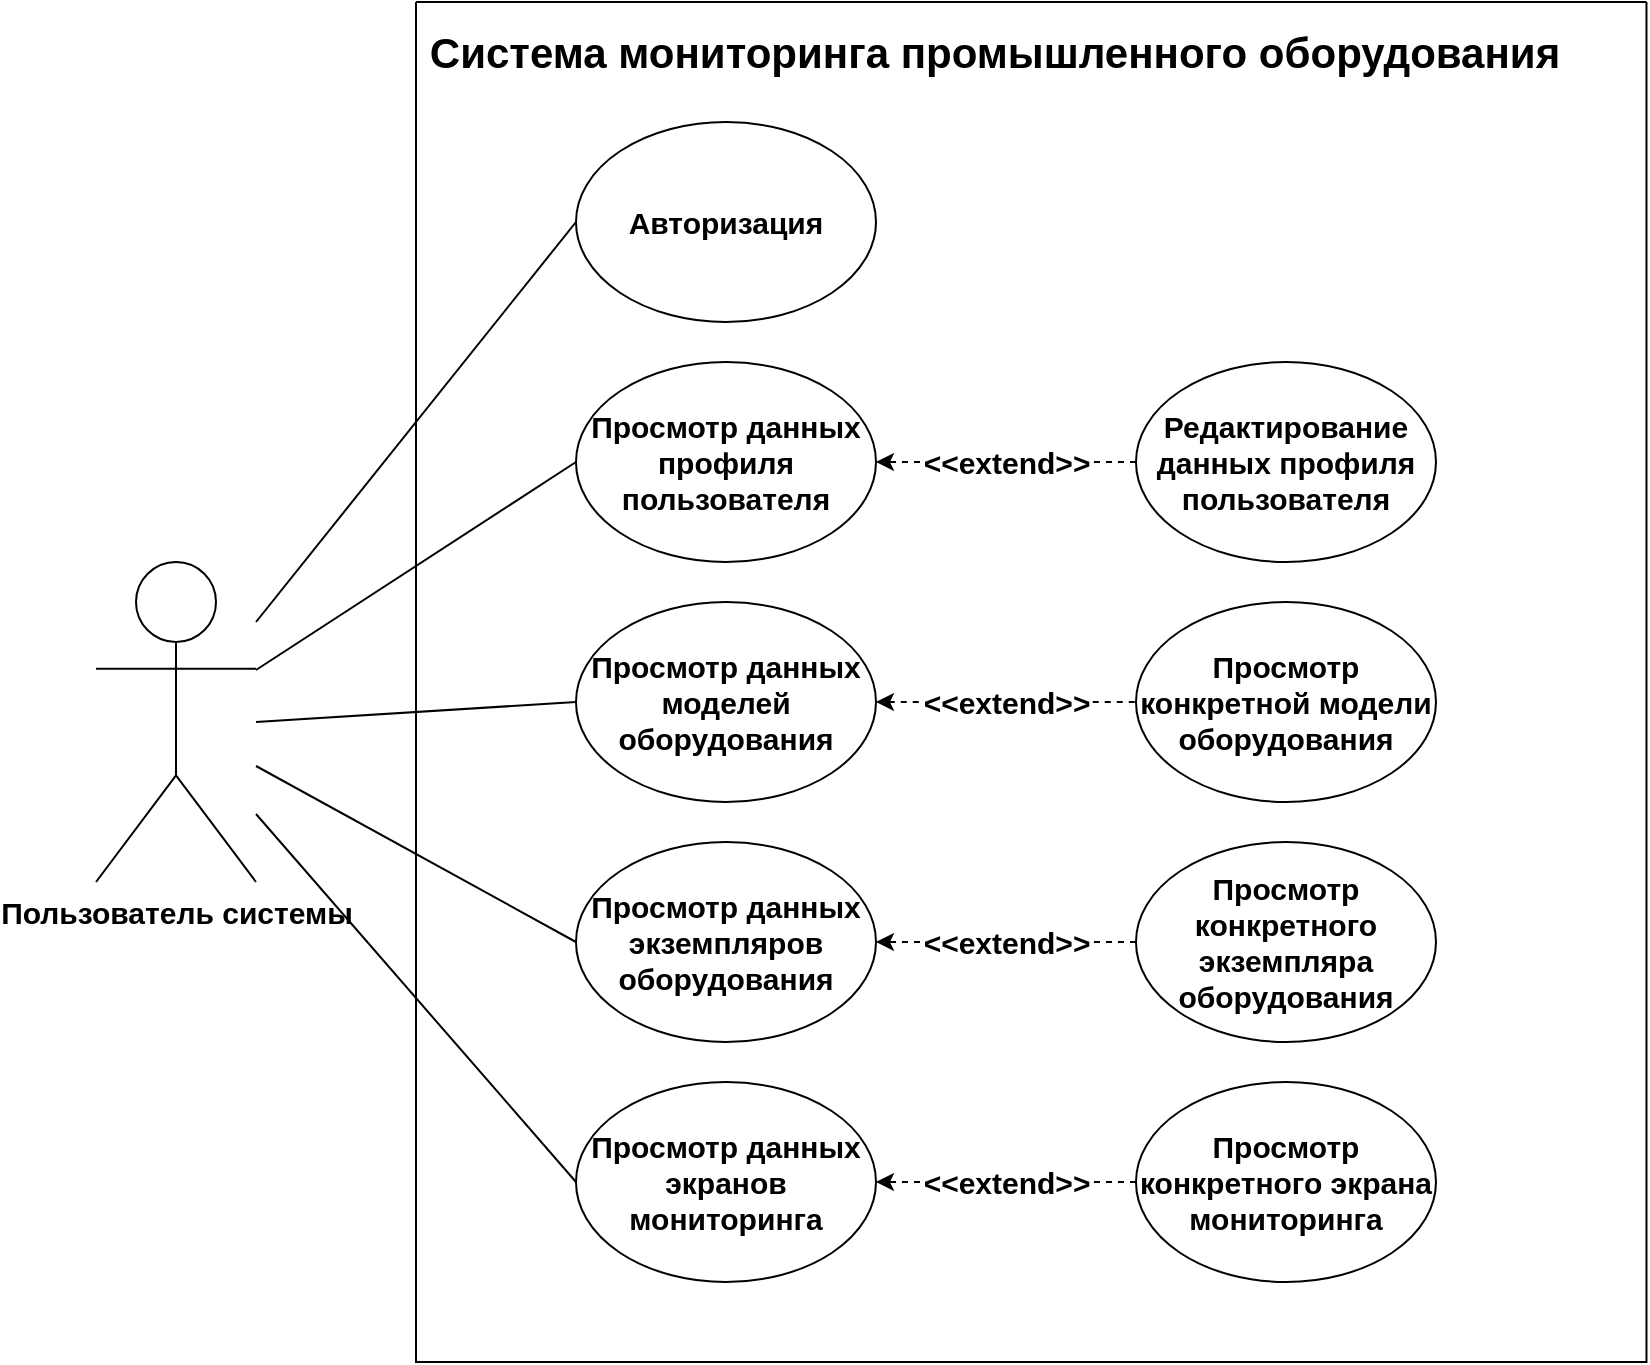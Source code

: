 <mxfile version="14.6.12" type="device"><diagram id="1eEwsLm97YfKVC_2imgf" name="Page-1"><mxGraphModel dx="2073" dy="1449" grid="1" gridSize="10" guides="1" tooltips="1" connect="1" arrows="1" fold="1" page="0" pageScale="1" pageWidth="827" pageHeight="1169" math="0" shadow="0"><root><mxCell id="0"/><mxCell id="1" parent="0"/><mxCell id="nC8xY-jUYGHmh64Gt1b1-9" style="rounded=0;orthogonalLoop=1;jettySize=auto;html=1;entryX=0;entryY=0.5;entryDx=0;entryDy=0;endArrow=none;endFill=0;fontSize=15;fontStyle=1" parent="1" target="nC8xY-jUYGHmh64Gt1b1-4" edge="1"><mxGeometry relative="1" as="geometry"><mxPoint x="-40" y="240" as="sourcePoint"/></mxGeometry></mxCell><mxCell id="nC8xY-jUYGHmh64Gt1b1-1" value="Пользователь системы" style="shape=umlActor;verticalLabelPosition=bottom;verticalAlign=top;html=1;outlineConnect=0;fontSize=15;fontStyle=1" parent="1" vertex="1"><mxGeometry x="-120" y="160" width="80" height="160" as="geometry"/></mxCell><mxCell id="nC8xY-jUYGHmh64Gt1b1-2" value="" style="swimlane;startSize=0;fontSize=15;fontStyle=1" parent="1" vertex="1"><mxGeometry x="40" y="-120" width="615.24" height="680" as="geometry"/></mxCell><mxCell id="nC8xY-jUYGHmh64Gt1b1-3" value="&lt;font style=&quot;font-size: 21px&quot;&gt;Система мониторинга промышленного оборудования&lt;/font&gt;" style="text;html=1;align=center;verticalAlign=middle;resizable=0;points=[];autosize=1;strokeColor=none;fontSize=15;fontStyle=1" parent="nC8xY-jUYGHmh64Gt1b1-2" vertex="1"><mxGeometry x="-0.95" y="10" width="580" height="30" as="geometry"/></mxCell><mxCell id="nC8xY-jUYGHmh64Gt1b1-27" value="&amp;lt;&amp;lt;extend&amp;gt;&amp;gt;" style="edgeStyle=none;rounded=0;orthogonalLoop=1;jettySize=auto;html=1;exitX=1;exitY=0.5;exitDx=0;exitDy=0;dashed=1;endArrow=none;endFill=0;startArrow=classic;startFill=1;fontSize=15;fontStyle=1" parent="nC8xY-jUYGHmh64Gt1b1-2" source="nC8xY-jUYGHmh64Gt1b1-4" target="nC8xY-jUYGHmh64Gt1b1-26" edge="1"><mxGeometry relative="1" as="geometry"/></mxCell><mxCell id="nC8xY-jUYGHmh64Gt1b1-4" value="Просмотр данных моделей оборудования" style="ellipse;whiteSpace=wrap;html=1;fontSize=15;fontStyle=1" parent="nC8xY-jUYGHmh64Gt1b1-2" vertex="1"><mxGeometry x="80" y="300" width="150" height="100" as="geometry"/></mxCell><mxCell id="nC8xY-jUYGHmh64Gt1b1-26" value="Просмотр конкретной модели оборудования" style="ellipse;whiteSpace=wrap;html=1;fontSize=15;fontStyle=1" parent="nC8xY-jUYGHmh64Gt1b1-2" vertex="1"><mxGeometry x="360" y="300" width="150" height="100" as="geometry"/></mxCell><mxCell id="nC8xY-jUYGHmh64Gt1b1-36" value="Просмотр данных экземпляров оборудования" style="ellipse;whiteSpace=wrap;html=1;fontSize=15;fontStyle=1" parent="nC8xY-jUYGHmh64Gt1b1-2" vertex="1"><mxGeometry x="80" y="420" width="150" height="100" as="geometry"/></mxCell><mxCell id="nC8xY-jUYGHmh64Gt1b1-51" value="&lt;span style=&quot;font-weight: 700&quot;&gt;&amp;lt;&amp;lt;extend&amp;gt;&amp;gt;&lt;/span&gt;" style="edgeStyle=none;rounded=0;orthogonalLoop=1;jettySize=auto;html=1;exitX=0;exitY=0.5;exitDx=0;exitDy=0;fontSize=15;startArrow=none;startFill=0;endArrow=classic;endFill=1;dashed=1;" parent="nC8xY-jUYGHmh64Gt1b1-2" source="nC8xY-jUYGHmh64Gt1b1-50" target="nC8xY-jUYGHmh64Gt1b1-36" edge="1"><mxGeometry relative="1" as="geometry"/></mxCell><mxCell id="nC8xY-jUYGHmh64Gt1b1-50" value="Просмотр конкретного экземпляра оборудования" style="ellipse;whiteSpace=wrap;html=1;fontSize=15;fontStyle=1" parent="nC8xY-jUYGHmh64Gt1b1-2" vertex="1"><mxGeometry x="360" y="420" width="150" height="100" as="geometry"/></mxCell><mxCell id="Qexk5dYkPzKITRIpPgn_-1" value="Просмотр данных экранов мониторинга" style="ellipse;whiteSpace=wrap;html=1;fontSize=15;fontStyle=1" parent="nC8xY-jUYGHmh64Gt1b1-2" vertex="1"><mxGeometry x="80" y="540" width="150" height="100" as="geometry"/></mxCell><mxCell id="Qexk5dYkPzKITRIpPgn_-2" value="&lt;span style=&quot;font-weight: 700&quot;&gt;&amp;lt;&amp;lt;extend&amp;gt;&amp;gt;&lt;/span&gt;" style="edgeStyle=none;rounded=0;orthogonalLoop=1;jettySize=auto;html=1;exitX=0;exitY=0.5;exitDx=0;exitDy=0;fontSize=15;startArrow=none;startFill=0;endArrow=classic;endFill=1;dashed=1;" parent="nC8xY-jUYGHmh64Gt1b1-2" source="Qexk5dYkPzKITRIpPgn_-5" target="Qexk5dYkPzKITRIpPgn_-1" edge="1"><mxGeometry relative="1" as="geometry"/></mxCell><mxCell id="Qexk5dYkPzKITRIpPgn_-5" value="Просмотр конкретного экрана мониторинга" style="ellipse;whiteSpace=wrap;html=1;fontSize=15;fontStyle=1" parent="nC8xY-jUYGHmh64Gt1b1-2" vertex="1"><mxGeometry x="360" y="540" width="150" height="100" as="geometry"/></mxCell><mxCell id="1M8yFbwtzmgNJp_ngrml-1" value="Просмотр данных профиля пользователя" style="ellipse;whiteSpace=wrap;html=1;fontSize=15;fontStyle=1" vertex="1" parent="nC8xY-jUYGHmh64Gt1b1-2"><mxGeometry x="80" y="180" width="150" height="100" as="geometry"/></mxCell><mxCell id="1M8yFbwtzmgNJp_ngrml-5" value="&lt;span style=&quot;font-size: 15px ; font-weight: 700&quot;&gt;&amp;lt;&amp;lt;extend&amp;gt;&amp;gt;&lt;/span&gt;" style="edgeStyle=orthogonalEdgeStyle;rounded=0;orthogonalLoop=1;jettySize=auto;html=1;exitX=0;exitY=0.5;exitDx=0;exitDy=0;dashed=1;" edge="1" parent="nC8xY-jUYGHmh64Gt1b1-2" source="1M8yFbwtzmgNJp_ngrml-4" target="1M8yFbwtzmgNJp_ngrml-1"><mxGeometry relative="1" as="geometry"/></mxCell><mxCell id="1M8yFbwtzmgNJp_ngrml-4" value="Редактирование данных профиля пользователя" style="ellipse;whiteSpace=wrap;html=1;fontSize=15;fontStyle=1" vertex="1" parent="nC8xY-jUYGHmh64Gt1b1-2"><mxGeometry x="360" y="180" width="150" height="100" as="geometry"/></mxCell><mxCell id="1M8yFbwtzmgNJp_ngrml-8" value="Авторизация" style="ellipse;whiteSpace=wrap;html=1;fontSize=15;fontStyle=1" vertex="1" parent="nC8xY-jUYGHmh64Gt1b1-2"><mxGeometry x="80" y="60" width="150" height="100" as="geometry"/></mxCell><mxCell id="nC8xY-jUYGHmh64Gt1b1-49" style="edgeStyle=none;rounded=0;orthogonalLoop=1;jettySize=auto;html=1;exitX=0;exitY=0.5;exitDx=0;exitDy=0;fontSize=15;startArrow=none;startFill=0;endArrow=none;endFill=0;" parent="1" source="nC8xY-jUYGHmh64Gt1b1-36" target="nC8xY-jUYGHmh64Gt1b1-1" edge="1"><mxGeometry relative="1" as="geometry"/></mxCell><mxCell id="Qexk5dYkPzKITRIpPgn_-8" style="edgeStyle=none;rounded=0;orthogonalLoop=1;jettySize=auto;html=1;exitX=0;exitY=0.5;exitDx=0;exitDy=0;fontSize=15;startArrow=none;startFill=0;endArrow=none;endFill=0;" parent="1" source="Qexk5dYkPzKITRIpPgn_-1" target="nC8xY-jUYGHmh64Gt1b1-1" edge="1"><mxGeometry relative="1" as="geometry"/></mxCell><mxCell id="1M8yFbwtzmgNJp_ngrml-6" style="rounded=0;orthogonalLoop=1;jettySize=auto;html=1;exitX=0;exitY=0.5;exitDx=0;exitDy=0;endArrow=none;endFill=0;" edge="1" parent="1" source="1M8yFbwtzmgNJp_ngrml-1" target="nC8xY-jUYGHmh64Gt1b1-1"><mxGeometry relative="1" as="geometry"/></mxCell><mxCell id="1M8yFbwtzmgNJp_ngrml-9" style="edgeStyle=none;rounded=0;orthogonalLoop=1;jettySize=auto;html=1;exitX=0;exitY=0.5;exitDx=0;exitDy=0;endArrow=none;endFill=0;" edge="1" parent="1" source="1M8yFbwtzmgNJp_ngrml-8" target="nC8xY-jUYGHmh64Gt1b1-1"><mxGeometry relative="1" as="geometry"/></mxCell></root></mxGraphModel></diagram></mxfile>